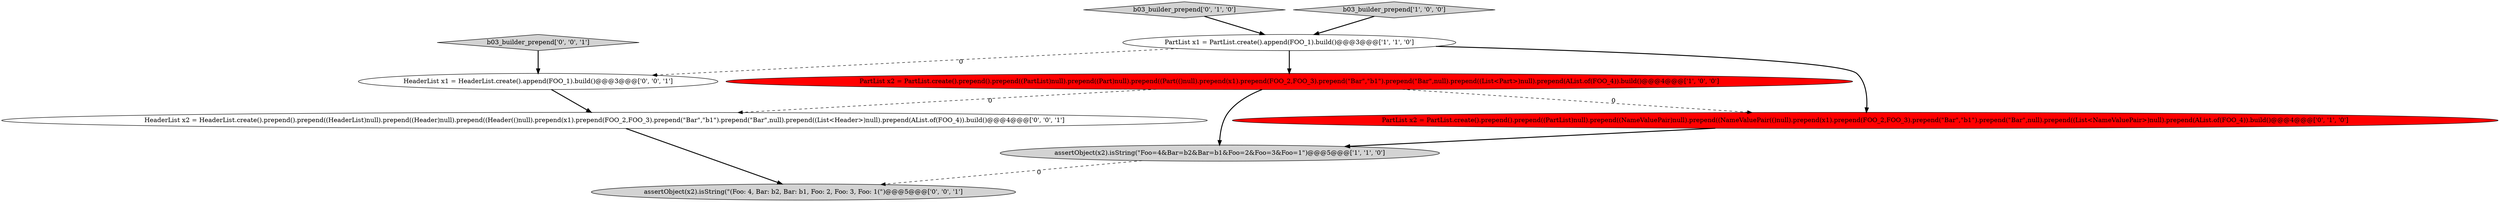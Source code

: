 digraph {
8 [style = filled, label = "b03_builder_prepend['0', '0', '1']", fillcolor = lightgray, shape = diamond image = "AAA0AAABBB3BBB"];
4 [style = filled, label = "b03_builder_prepend['0', '1', '0']", fillcolor = lightgray, shape = diamond image = "AAA0AAABBB2BBB"];
9 [style = filled, label = "HeaderList x1 = HeaderList.create().append(FOO_1).build()@@@3@@@['0', '0', '1']", fillcolor = white, shape = ellipse image = "AAA0AAABBB3BBB"];
5 [style = filled, label = "PartList x2 = PartList.create().prepend().prepend((PartList)null).prepend((NameValuePair)null).prepend((NameValuePair(()null).prepend(x1).prepend(FOO_2,FOO_3).prepend(\"Bar\",\"b1\").prepend(\"Bar\",null).prepend((List<NameValuePair>)null).prepend(AList.of(FOO_4)).build()@@@4@@@['0', '1', '0']", fillcolor = red, shape = ellipse image = "AAA1AAABBB2BBB"];
0 [style = filled, label = "assertObject(x2).isString(\"Foo=4&Bar=b2&Bar=b1&Foo=2&Foo=3&Foo=1\")@@@5@@@['1', '1', '0']", fillcolor = lightgray, shape = ellipse image = "AAA0AAABBB1BBB"];
1 [style = filled, label = "b03_builder_prepend['1', '0', '0']", fillcolor = lightgray, shape = diamond image = "AAA0AAABBB1BBB"];
2 [style = filled, label = "PartList x2 = PartList.create().prepend().prepend((PartList)null).prepend((Part)null).prepend((Part(()null).prepend(x1).prepend(FOO_2,FOO_3).prepend(\"Bar\",\"b1\").prepend(\"Bar\",null).prepend((List<Part>)null).prepend(AList.of(FOO_4)).build()@@@4@@@['1', '0', '0']", fillcolor = red, shape = ellipse image = "AAA1AAABBB1BBB"];
6 [style = filled, label = "HeaderList x2 = HeaderList.create().prepend().prepend((HeaderList)null).prepend((Header)null).prepend((Header(()null).prepend(x1).prepend(FOO_2,FOO_3).prepend(\"Bar\",\"b1\").prepend(\"Bar\",null).prepend((List<Header>)null).prepend(AList.of(FOO_4)).build()@@@4@@@['0', '0', '1']", fillcolor = white, shape = ellipse image = "AAA0AAABBB3BBB"];
7 [style = filled, label = "assertObject(x2).isString(\"(Foo: 4, Bar: b2, Bar: b1, Foo: 2, Foo: 3, Foo: 1(\")@@@5@@@['0', '0', '1']", fillcolor = lightgray, shape = ellipse image = "AAA0AAABBB3BBB"];
3 [style = filled, label = "PartList x1 = PartList.create().append(FOO_1).build()@@@3@@@['1', '1', '0']", fillcolor = white, shape = ellipse image = "AAA0AAABBB1BBB"];
1->3 [style = bold, label=""];
4->3 [style = bold, label=""];
2->5 [style = dashed, label="0"];
3->5 [style = bold, label=""];
2->0 [style = bold, label=""];
3->2 [style = bold, label=""];
5->0 [style = bold, label=""];
6->7 [style = bold, label=""];
3->9 [style = dashed, label="0"];
0->7 [style = dashed, label="0"];
9->6 [style = bold, label=""];
8->9 [style = bold, label=""];
2->6 [style = dashed, label="0"];
}
